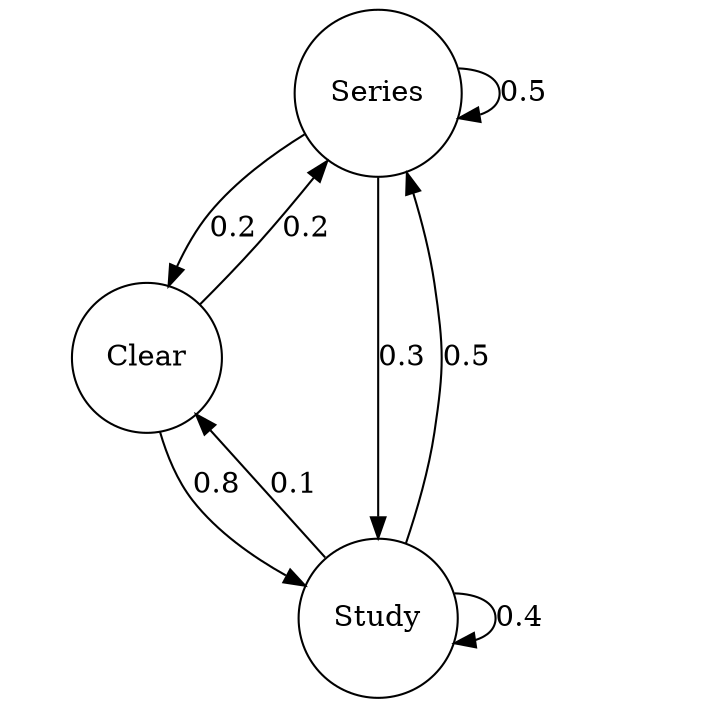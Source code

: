 digraph Task5 {
	graph[center = true]
	Series [shape = circle] [size = 0.5]
	Clear [shape = circle] [size = 0.5]
	Study [shape = circle] [size = 0.5]
	sep = 2
	ratio = 1
	labelfontsize = 8
	Series->Clear [label = 0.2];
	Series->Study [label = 0.3];
	Series->Series [label = 0.5];

	Study->Series [label = 0.5];
	Study->Clear [label = 0.1];
	Study->Study [label = 0.4];

	Clear->Study [label = 0.8];
	Clear->Series [label = 0.2];
}
